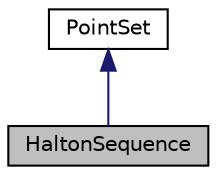digraph "HaltonSequence"
{
 // INTERACTIVE_SVG=YES
  bgcolor="transparent";
  edge [fontname="Helvetica",fontsize="10",labelfontname="Helvetica",labelfontsize="10"];
  node [fontname="Helvetica",fontsize="10",shape=record];
  Node0 [label="HaltonSequence",height=0.2,width=0.4,color="black", fillcolor="grey75", style="filled", fontcolor="black"];
  Node1 -> Node0 [dir="back",color="midnightblue",fontsize="10",style="solid",fontname="Helvetica"];
  Node1 [label="PointSet",height=0.2,width=0.4,color="black",URL="$classumontreal_1_1ssj_1_1hups_1_1PointSet.html",tooltip="This abstract class defines the basic methods for accessing and manipulating point sets..."];
}
